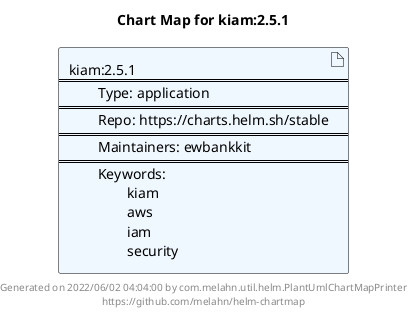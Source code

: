 @startuml
skinparam linetype ortho
skinparam backgroundColor white
skinparam usecaseBorderColor black
skinparam usecaseArrowColor LightSlateGray
skinparam artifactBorderColor black
skinparam artifactArrowColor LightSlateGray

title Chart Map for kiam:2.5.1

'There is one referenced Helm Chart
artifact "kiam:2.5.1\n====\n\tType: application\n====\n\tRepo: https://charts.helm.sh/stable\n====\n\tMaintainers: ewbankkit\n====\n\tKeywords: \n\t\tkiam\n\t\taws\n\t\tiam\n\t\tsecurity" as kiam_2_5_1 #AliceBlue

'There are 0 referenced Docker Images

'Chart Dependencies

center footer Generated on 2022/06/02 04:04:00 by com.melahn.util.helm.PlantUmlChartMapPrinter\nhttps://github.com/melahn/helm-chartmap
@enduml
